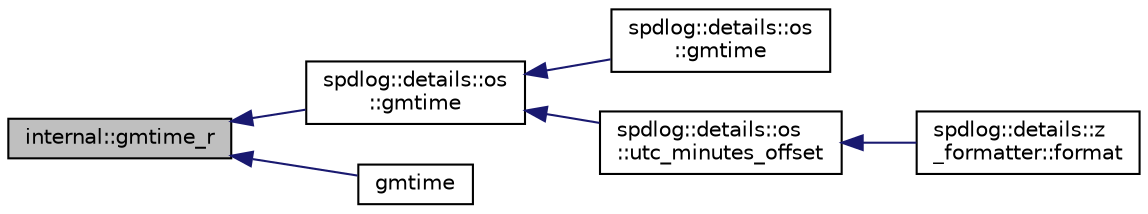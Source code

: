 digraph "internal::gmtime_r"
{
  edge [fontname="Helvetica",fontsize="10",labelfontname="Helvetica",labelfontsize="10"];
  node [fontname="Helvetica",fontsize="10",shape=record];
  rankdir="LR";
  Node1 [label="internal::gmtime_r",height=0.2,width=0.4,color="black", fillcolor="grey75", style="filled" fontcolor="black"];
  Node1 -> Node2 [dir="back",color="midnightblue",fontsize="10",style="solid",fontname="Helvetica"];
  Node2 [label="spdlog::details::os\l::gmtime",height=0.2,width=0.4,color="black", fillcolor="white", style="filled",URL="$namespacespdlog_1_1details_1_1os.html#ac993ad051e07cd5bda5328be2a54b0a8"];
  Node2 -> Node3 [dir="back",color="midnightblue",fontsize="10",style="solid",fontname="Helvetica"];
  Node3 [label="spdlog::details::os\l::gmtime",height=0.2,width=0.4,color="black", fillcolor="white", style="filled",URL="$namespacespdlog_1_1details_1_1os.html#a504776f0a18b0090f66778f7ad8add0b"];
  Node2 -> Node4 [dir="back",color="midnightblue",fontsize="10",style="solid",fontname="Helvetica"];
  Node4 [label="spdlog::details::os\l::utc_minutes_offset",height=0.2,width=0.4,color="black", fillcolor="white", style="filled",URL="$namespacespdlog_1_1details_1_1os.html#a6dce662c3a4ea0b6e95468272ec37047"];
  Node4 -> Node5 [dir="back",color="midnightblue",fontsize="10",style="solid",fontname="Helvetica"];
  Node5 [label="spdlog::details::z\l_formatter::format",height=0.2,width=0.4,color="black", fillcolor="white", style="filled",URL="$classspdlog_1_1details_1_1z__formatter.html#ada7a5e9a3c30039cbfb684b7743b8945"];
  Node1 -> Node6 [dir="back",color="midnightblue",fontsize="10",style="solid",fontname="Helvetica"];
  Node6 [label="gmtime",height=0.2,width=0.4,color="black", fillcolor="white", style="filled",URL="$time_8h.html#aaf8e0f0ff843757380c35a9ec5321168"];
}
